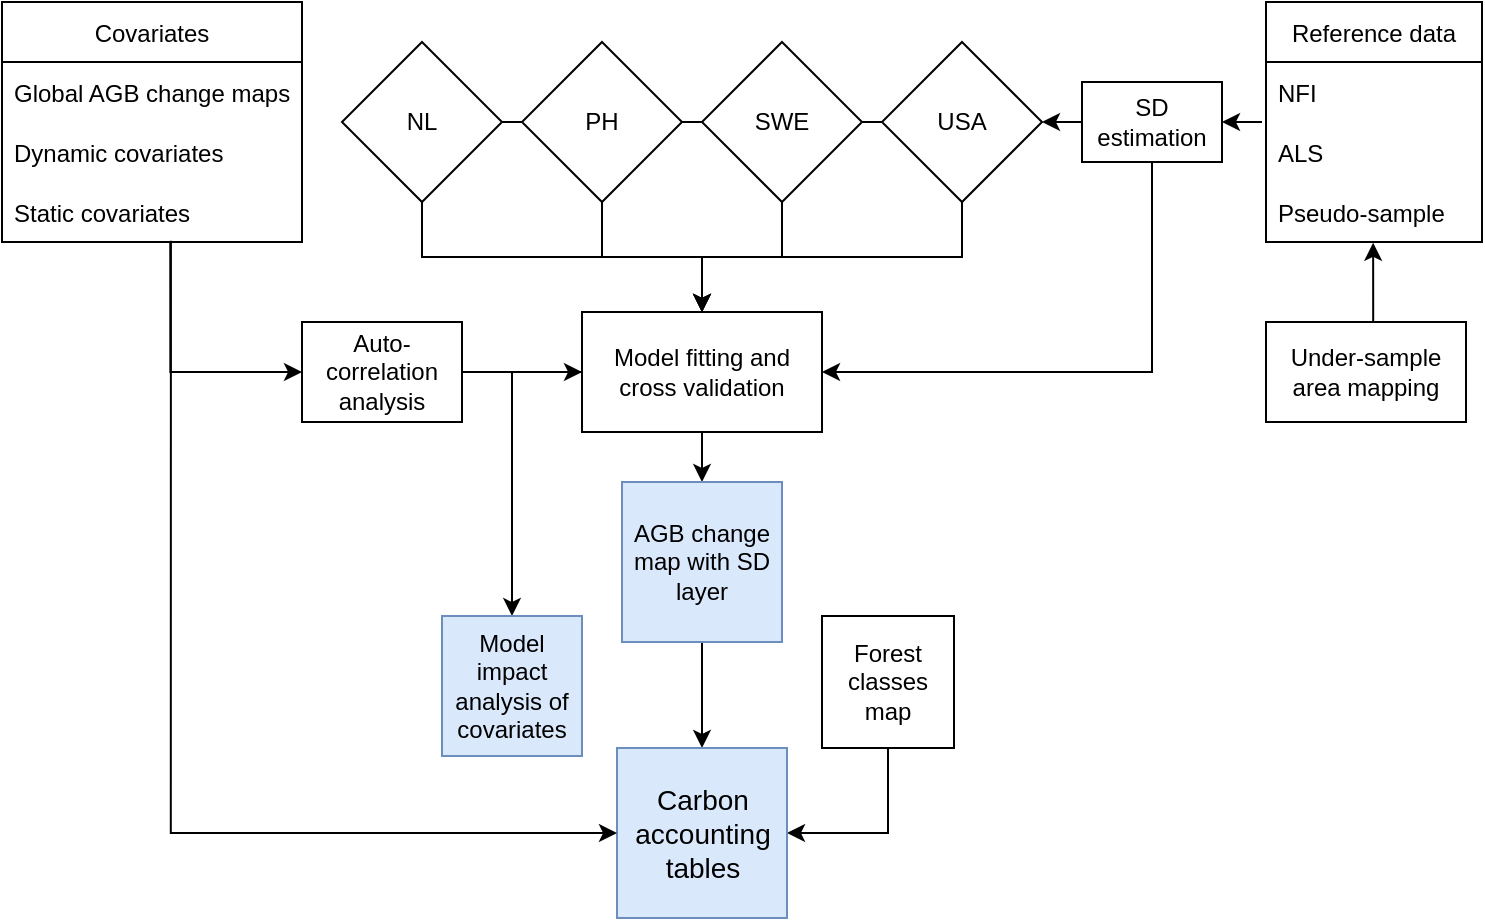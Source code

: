 <mxfile version="20.4.0" type="github">
  <diagram id="7FCCXjIass0c8LGfuhQM" name="Page-1">
    <mxGraphModel dx="1727" dy="961" grid="1" gridSize="10" guides="1" tooltips="1" connect="1" arrows="1" fold="1" page="1" pageScale="1" pageWidth="850" pageHeight="1100" math="0" shadow="0">
      <root>
        <mxCell id="0" />
        <mxCell id="1" parent="0" />
        <mxCell id="SapkT-yCN-9leXiu0YD5-1" style="edgeStyle=orthogonalEdgeStyle;rounded=0;orthogonalLoop=1;jettySize=auto;html=1;exitX=0.5;exitY=1;exitDx=0;exitDy=0;entryX=0.5;entryY=0;entryDx=0;entryDy=0;" edge="1" parent="1" source="teEx1f5QK_VXIkJfzbQ1-2" target="teEx1f5QK_VXIkJfzbQ1-53">
          <mxGeometry relative="1" as="geometry" />
        </mxCell>
        <mxCell id="SapkT-yCN-9leXiu0YD5-19" style="edgeStyle=orthogonalEdgeStyle;rounded=0;orthogonalLoop=1;jettySize=auto;html=1;exitX=0;exitY=0.5;exitDx=0;exitDy=0;entryX=0.5;entryY=0;entryDx=0;entryDy=0;fontColor=default;" edge="1" parent="1" source="teEx1f5QK_VXIkJfzbQ1-2" target="SapkT-yCN-9leXiu0YD5-23">
          <mxGeometry relative="1" as="geometry">
            <mxPoint x="305" y="607" as="targetPoint" />
          </mxGeometry>
        </mxCell>
        <mxCell id="teEx1f5QK_VXIkJfzbQ1-2" value="Model fitting and cross validation" style="rounded=0;whiteSpace=wrap;html=1;" parent="1" vertex="1">
          <mxGeometry x="340" y="455" width="120" height="60" as="geometry" />
        </mxCell>
        <mxCell id="teEx1f5QK_VXIkJfzbQ1-40" style="edgeStyle=orthogonalEdgeStyle;rounded=0;orthogonalLoop=1;jettySize=auto;html=1;exitX=0;exitY=0.5;exitDx=0;exitDy=0;entryX=1;entryY=0.5;entryDx=0;entryDy=0;fontSize=10;" parent="1" source="teEx1f5QK_VXIkJfzbQ1-4" target="teEx1f5QK_VXIkJfzbQ1-26" edge="1">
          <mxGeometry relative="1" as="geometry" />
        </mxCell>
        <mxCell id="SapkT-yCN-9leXiu0YD5-3" style="edgeStyle=orthogonalEdgeStyle;rounded=0;orthogonalLoop=1;jettySize=auto;html=1;exitX=0.5;exitY=1;exitDx=0;exitDy=0;entryX=1;entryY=0.5;entryDx=0;entryDy=0;" edge="1" parent="1" source="teEx1f5QK_VXIkJfzbQ1-4" target="teEx1f5QK_VXIkJfzbQ1-2">
          <mxGeometry relative="1" as="geometry" />
        </mxCell>
        <mxCell id="teEx1f5QK_VXIkJfzbQ1-4" value="SD estimation" style="rounded=0;whiteSpace=wrap;html=1;" parent="1" vertex="1">
          <mxGeometry x="590" y="340" width="70" height="40" as="geometry" />
        </mxCell>
        <mxCell id="SapkT-yCN-9leXiu0YD5-10" style="edgeStyle=orthogonalEdgeStyle;rounded=0;orthogonalLoop=1;jettySize=auto;html=1;exitX=0.531;exitY=0.993;exitDx=0;exitDy=0;exitPerimeter=0;startArrow=none;" edge="1" parent="1" source="SapkT-yCN-9leXiu0YD5-11">
          <mxGeometry relative="1" as="geometry">
            <mxPoint x="230" y="485" as="targetPoint" />
          </mxGeometry>
        </mxCell>
        <mxCell id="teEx1f5QK_VXIkJfzbQ1-7" value="Covariates" style="swimlane;fontStyle=0;childLayout=stackLayout;horizontal=1;startSize=30;horizontalStack=0;resizeParent=1;resizeParentMax=0;resizeLast=0;collapsible=1;marginBottom=0;" parent="1" vertex="1">
          <mxGeometry x="50" y="300" width="150" height="120" as="geometry">
            <mxRectangle x="350" y="250" width="100" height="30" as="alternateBounds" />
          </mxGeometry>
        </mxCell>
        <mxCell id="teEx1f5QK_VXIkJfzbQ1-8" value="Global AGB change maps" style="text;strokeColor=none;fillColor=none;align=left;verticalAlign=middle;spacingLeft=4;spacingRight=4;overflow=hidden;points=[[0,0.5],[1,0.5]];portConstraint=eastwest;rotatable=0;" parent="teEx1f5QK_VXIkJfzbQ1-7" vertex="1">
          <mxGeometry y="30" width="150" height="30" as="geometry" />
        </mxCell>
        <mxCell id="teEx1f5QK_VXIkJfzbQ1-9" value="Dynamic covariates" style="text;strokeColor=none;fillColor=none;align=left;verticalAlign=middle;spacingLeft=4;spacingRight=4;overflow=hidden;points=[[0,0.5],[1,0.5]];portConstraint=eastwest;rotatable=0;" parent="teEx1f5QK_VXIkJfzbQ1-7" vertex="1">
          <mxGeometry y="60" width="150" height="30" as="geometry" />
        </mxCell>
        <mxCell id="teEx1f5QK_VXIkJfzbQ1-10" value="Static covariates" style="text;strokeColor=none;fillColor=none;align=left;verticalAlign=middle;spacingLeft=4;spacingRight=4;overflow=hidden;points=[[0,0.5],[1,0.5]];portConstraint=eastwest;rotatable=0;" parent="teEx1f5QK_VXIkJfzbQ1-7" vertex="1">
          <mxGeometry y="90" width="150" height="30" as="geometry" />
        </mxCell>
        <mxCell id="teEx1f5QK_VXIkJfzbQ1-49" style="edgeStyle=orthogonalEdgeStyle;rounded=0;orthogonalLoop=1;jettySize=auto;html=1;entryX=1;entryY=0.5;entryDx=0;entryDy=0;fontSize=10;" parent="1" target="teEx1f5QK_VXIkJfzbQ1-4" edge="1">
          <mxGeometry relative="1" as="geometry">
            <mxPoint x="680" y="360" as="sourcePoint" />
          </mxGeometry>
        </mxCell>
        <mxCell id="teEx1f5QK_VXIkJfzbQ1-11" value="Reference data" style="swimlane;fontStyle=0;childLayout=stackLayout;horizontal=1;startSize=30;horizontalStack=0;resizeParent=1;resizeParentMax=0;resizeLast=0;collapsible=1;marginBottom=0;" parent="1" vertex="1">
          <mxGeometry x="682" y="300" width="108" height="120" as="geometry">
            <mxRectangle x="350" y="250" width="100" height="30" as="alternateBounds" />
          </mxGeometry>
        </mxCell>
        <mxCell id="teEx1f5QK_VXIkJfzbQ1-12" value="NFI" style="text;strokeColor=none;fillColor=none;align=left;verticalAlign=middle;spacingLeft=4;spacingRight=4;overflow=hidden;points=[[0,0.5],[1,0.5]];portConstraint=eastwest;rotatable=0;" parent="teEx1f5QK_VXIkJfzbQ1-11" vertex="1">
          <mxGeometry y="30" width="108" height="30" as="geometry" />
        </mxCell>
        <mxCell id="teEx1f5QK_VXIkJfzbQ1-13" value="ALS" style="text;strokeColor=none;fillColor=none;align=left;verticalAlign=middle;spacingLeft=4;spacingRight=4;overflow=hidden;points=[[0,0.5],[1,0.5]];portConstraint=eastwest;rotatable=0;" parent="teEx1f5QK_VXIkJfzbQ1-11" vertex="1">
          <mxGeometry y="60" width="108" height="30" as="geometry" />
        </mxCell>
        <mxCell id="teEx1f5QK_VXIkJfzbQ1-14" value="Pseudo-sample" style="text;strokeColor=none;fillColor=none;align=left;verticalAlign=middle;spacingLeft=4;spacingRight=4;overflow=hidden;points=[[0,0.5],[1,0.5]];portConstraint=eastwest;rotatable=0;" parent="teEx1f5QK_VXIkJfzbQ1-11" vertex="1">
          <mxGeometry y="90" width="108" height="30" as="geometry" />
        </mxCell>
        <mxCell id="asTnqt45lLxpINR-L1pG-8" style="edgeStyle=orthogonalEdgeStyle;rounded=0;orthogonalLoop=1;jettySize=auto;html=1;exitX=1;exitY=0.5;exitDx=0;exitDy=0;entryX=0;entryY=0.5;entryDx=0;entryDy=0;endArrow=none;endFill=0;" parent="1" source="teEx1f5QK_VXIkJfzbQ1-15" target="teEx1f5QK_VXIkJfzbQ1-24" edge="1">
          <mxGeometry relative="1" as="geometry" />
        </mxCell>
        <mxCell id="SapkT-yCN-9leXiu0YD5-8" style="edgeStyle=orthogonalEdgeStyle;rounded=0;orthogonalLoop=1;jettySize=auto;html=1;exitX=0.5;exitY=1;exitDx=0;exitDy=0;entryX=0.5;entryY=0;entryDx=0;entryDy=0;" edge="1" parent="1" source="teEx1f5QK_VXIkJfzbQ1-15" target="teEx1f5QK_VXIkJfzbQ1-2">
          <mxGeometry relative="1" as="geometry">
            <mxPoint x="390" y="460" as="targetPoint" />
          </mxGeometry>
        </mxCell>
        <mxCell id="teEx1f5QK_VXIkJfzbQ1-15" value="NL" style="rhombus;whiteSpace=wrap;html=1;" parent="1" vertex="1">
          <mxGeometry x="220" y="320" width="80" height="80" as="geometry" />
        </mxCell>
        <mxCell id="asTnqt45lLxpINR-L1pG-9" style="edgeStyle=orthogonalEdgeStyle;rounded=0;orthogonalLoop=1;jettySize=auto;html=1;exitX=1;exitY=0.5;exitDx=0;exitDy=0;entryX=0;entryY=0.5;entryDx=0;entryDy=0;endArrow=none;endFill=0;" parent="1" source="teEx1f5QK_VXIkJfzbQ1-24" target="teEx1f5QK_VXIkJfzbQ1-25" edge="1">
          <mxGeometry relative="1" as="geometry" />
        </mxCell>
        <mxCell id="SapkT-yCN-9leXiu0YD5-5" style="edgeStyle=orthogonalEdgeStyle;rounded=0;orthogonalLoop=1;jettySize=auto;html=1;exitX=0.5;exitY=1;exitDx=0;exitDy=0;entryX=0.5;entryY=0;entryDx=0;entryDy=0;" edge="1" parent="1" source="teEx1f5QK_VXIkJfzbQ1-24" target="teEx1f5QK_VXIkJfzbQ1-2">
          <mxGeometry relative="1" as="geometry" />
        </mxCell>
        <mxCell id="teEx1f5QK_VXIkJfzbQ1-24" value="PH" style="rhombus;whiteSpace=wrap;html=1;" parent="1" vertex="1">
          <mxGeometry x="310" y="320" width="80" height="80" as="geometry" />
        </mxCell>
        <mxCell id="asTnqt45lLxpINR-L1pG-10" style="edgeStyle=orthogonalEdgeStyle;rounded=0;orthogonalLoop=1;jettySize=auto;html=1;exitX=1;exitY=0.5;exitDx=0;exitDy=0;entryX=0;entryY=0.5;entryDx=0;entryDy=0;endArrow=none;endFill=0;" parent="1" source="teEx1f5QK_VXIkJfzbQ1-25" target="teEx1f5QK_VXIkJfzbQ1-26" edge="1">
          <mxGeometry relative="1" as="geometry" />
        </mxCell>
        <mxCell id="SapkT-yCN-9leXiu0YD5-6" style="edgeStyle=orthogonalEdgeStyle;rounded=0;orthogonalLoop=1;jettySize=auto;html=1;exitX=0.5;exitY=1;exitDx=0;exitDy=0;entryX=0.5;entryY=0;entryDx=0;entryDy=0;" edge="1" parent="1" source="teEx1f5QK_VXIkJfzbQ1-25" target="teEx1f5QK_VXIkJfzbQ1-2">
          <mxGeometry relative="1" as="geometry">
            <mxPoint x="400" y="440" as="targetPoint" />
          </mxGeometry>
        </mxCell>
        <mxCell id="teEx1f5QK_VXIkJfzbQ1-25" value="SWE" style="rhombus;whiteSpace=wrap;html=1;" parent="1" vertex="1">
          <mxGeometry x="400" y="320" width="80" height="80" as="geometry" />
        </mxCell>
        <mxCell id="SapkT-yCN-9leXiu0YD5-7" style="edgeStyle=orthogonalEdgeStyle;rounded=0;orthogonalLoop=1;jettySize=auto;html=1;exitX=0.5;exitY=1;exitDx=0;exitDy=0;entryX=0.5;entryY=0;entryDx=0;entryDy=0;" edge="1" parent="1" source="teEx1f5QK_VXIkJfzbQ1-26" target="teEx1f5QK_VXIkJfzbQ1-2">
          <mxGeometry relative="1" as="geometry">
            <mxPoint x="400" y="440" as="targetPoint" />
          </mxGeometry>
        </mxCell>
        <mxCell id="teEx1f5QK_VXIkJfzbQ1-26" value="USA" style="rhombus;whiteSpace=wrap;html=1;" parent="1" vertex="1">
          <mxGeometry x="490" y="320" width="80" height="80" as="geometry" />
        </mxCell>
        <mxCell id="SapkT-yCN-9leXiu0YD5-18" style="edgeStyle=orthogonalEdgeStyle;rounded=0;orthogonalLoop=1;jettySize=auto;html=1;exitX=0.5;exitY=1;exitDx=0;exitDy=0;entryX=1;entryY=0.5;entryDx=0;entryDy=0;fontColor=default;" edge="1" parent="1" source="teEx1f5QK_VXIkJfzbQ1-39" target="asTnqt45lLxpINR-L1pG-4">
          <mxGeometry relative="1" as="geometry" />
        </mxCell>
        <mxCell id="teEx1f5QK_VXIkJfzbQ1-39" value="&lt;span style=&quot;font-size: 12px;&quot;&gt;Forest classes map&lt;/span&gt;" style="whiteSpace=wrap;html=1;aspect=fixed;fontSize=10;" parent="1" vertex="1">
          <mxGeometry x="460" y="607" width="66" height="66" as="geometry" />
        </mxCell>
        <mxCell id="asTnqt45lLxpINR-L1pG-5" style="edgeStyle=orthogonalEdgeStyle;rounded=0;orthogonalLoop=1;jettySize=auto;html=1;exitX=0.5;exitY=1;exitDx=0;exitDy=0;entryX=0.5;entryY=0;entryDx=0;entryDy=0;" parent="1" source="teEx1f5QK_VXIkJfzbQ1-53" target="asTnqt45lLxpINR-L1pG-4" edge="1">
          <mxGeometry relative="1" as="geometry" />
        </mxCell>
        <mxCell id="teEx1f5QK_VXIkJfzbQ1-53" value="&lt;span style=&quot;font-size: 12px;&quot;&gt;AGB change map with SD layer&lt;/span&gt;" style="whiteSpace=wrap;html=1;aspect=fixed;fontSize=10;fillColor=#dae8fc;strokeColor=#6c8ebf;" parent="1" vertex="1">
          <mxGeometry x="360" y="540" width="80" height="80" as="geometry" />
        </mxCell>
        <mxCell id="asTnqt45lLxpINR-L1pG-2" style="edgeStyle=orthogonalEdgeStyle;rounded=0;orthogonalLoop=1;jettySize=auto;html=1;exitX=0.5;exitY=0;exitDx=0;exitDy=0;entryX=0.496;entryY=1.013;entryDx=0;entryDy=0;entryPerimeter=0;" parent="1" source="asTnqt45lLxpINR-L1pG-1" target="teEx1f5QK_VXIkJfzbQ1-14" edge="1">
          <mxGeometry relative="1" as="geometry" />
        </mxCell>
        <mxCell id="asTnqt45lLxpINR-L1pG-1" value="Under-sample area mapping" style="rounded=0;whiteSpace=wrap;html=1;" parent="1" vertex="1">
          <mxGeometry x="682" y="460" width="100" height="50" as="geometry" />
        </mxCell>
        <mxCell id="asTnqt45lLxpINR-L1pG-4" value="&lt;font style=&quot;font-size: 14px;&quot;&gt;Carbon accounting tables&lt;/font&gt;" style="whiteSpace=wrap;html=1;aspect=fixed;fontSize=10;fillColor=#dae8fc;strokeColor=#6c8ebf;" parent="1" vertex="1">
          <mxGeometry x="357.5" y="673" width="85" height="85" as="geometry" />
        </mxCell>
        <mxCell id="SapkT-yCN-9leXiu0YD5-13" style="edgeStyle=orthogonalEdgeStyle;rounded=0;orthogonalLoop=1;jettySize=auto;html=1;exitX=1;exitY=0.5;exitDx=0;exitDy=0;entryX=0;entryY=0.5;entryDx=0;entryDy=0;" edge="1" parent="1" source="SapkT-yCN-9leXiu0YD5-11" target="teEx1f5QK_VXIkJfzbQ1-2">
          <mxGeometry relative="1" as="geometry" />
        </mxCell>
        <mxCell id="SapkT-yCN-9leXiu0YD5-11" value="Auto-correlation analysis" style="rounded=0;whiteSpace=wrap;html=1;" vertex="1" parent="1">
          <mxGeometry x="200" y="460" width="80" height="50" as="geometry" />
        </mxCell>
        <mxCell id="SapkT-yCN-9leXiu0YD5-12" value="" style="edgeStyle=orthogonalEdgeStyle;rounded=0;orthogonalLoop=1;jettySize=auto;html=1;exitX=0.563;exitY=0.979;exitDx=0;exitDy=0;exitPerimeter=0;endArrow=classic;entryX=0;entryY=0.5;entryDx=0;entryDy=0;endFill=1;" edge="1" parent="1" source="teEx1f5QK_VXIkJfzbQ1-10" target="asTnqt45lLxpINR-L1pG-4">
          <mxGeometry relative="1" as="geometry">
            <mxPoint x="129.65" y="419.79" as="sourcePoint" />
            <mxPoint x="230" y="485" as="targetPoint" />
          </mxGeometry>
        </mxCell>
        <mxCell id="SapkT-yCN-9leXiu0YD5-23" value="&lt;span style=&quot;font-size: 12px;&quot;&gt;Model impact analysis of covariates&lt;/span&gt;" style="whiteSpace=wrap;html=1;aspect=fixed;fontSize=10;fillColor=#dae8fc;strokeColor=#6c8ebf;" vertex="1" parent="1">
          <mxGeometry x="270" y="607" width="70" height="70" as="geometry" />
        </mxCell>
        <mxCell id="SapkT-yCN-9leXiu0YD5-27" value="" style="edgeStyle=orthogonalEdgeStyle;rounded=0;orthogonalLoop=1;jettySize=auto;html=1;exitX=0.561;exitY=1.014;exitDx=0;exitDy=0;exitPerimeter=0;endArrow=classic;entryX=0;entryY=0.5;entryDx=0;entryDy=0;endFill=1;" edge="1" parent="1" source="teEx1f5QK_VXIkJfzbQ1-10" target="SapkT-yCN-9leXiu0YD5-11">
          <mxGeometry relative="1" as="geometry">
            <mxPoint x="139.65" y="429.79" as="sourcePoint" />
            <mxPoint x="375" y="715" as="targetPoint" />
          </mxGeometry>
        </mxCell>
      </root>
    </mxGraphModel>
  </diagram>
</mxfile>
